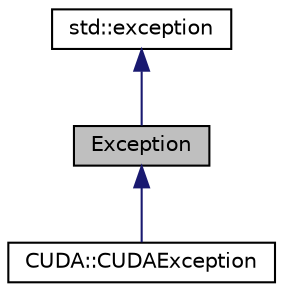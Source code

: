 digraph "Exception"
{
 // LATEX_PDF_SIZE
  edge [fontname="Helvetica",fontsize="10",labelfontname="Helvetica",labelfontsize="10"];
  node [fontname="Helvetica",fontsize="10",shape=record];
  Node1 [label="Exception",height=0.2,width=0.4,color="black", fillcolor="grey75", style="filled", fontcolor="black",tooltip="Exception class."];
  Node2 -> Node1 [dir="back",color="midnightblue",fontsize="10",style="solid"];
  Node2 [label="std::exception",height=0.2,width=0.4,color="black", fillcolor="white", style="filled",tooltip=" "];
  Node1 -> Node3 [dir="back",color="midnightblue",fontsize="10",style="solid"];
  Node3 [label="CUDA::CUDAException",height=0.2,width=0.4,color="black", fillcolor="white", style="filled",URL="$class_c_u_d_a_1_1_c_u_d_a_exception.html",tooltip="CUDA exception."];
}
